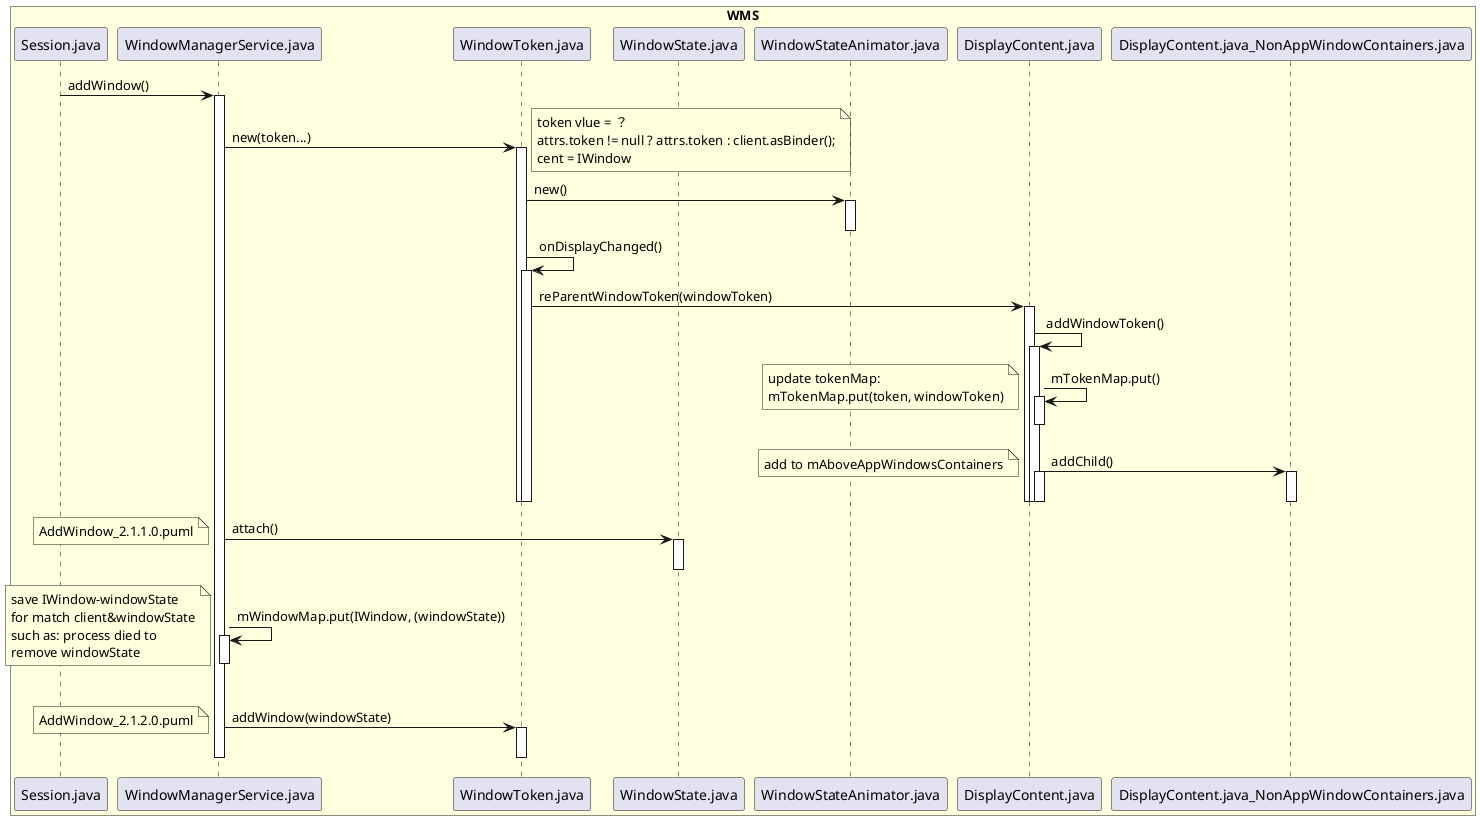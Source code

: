 @startuml

box "WMS" #LightYellow
participant Session.java
participant WindowManagerService.java
participant WindowToken.java
participant WindowState.java
participant WindowStateAnimator.java
participant DisplayContent.java
participant DisplayContent.java_NonAppWindowContainers.java
end box

Session.java -> WindowManagerService.java: addWindow()
activate WindowManagerService.java

WindowManagerService.java -> WindowToken.java: new(token...)
activate WindowToken.java
note right
token vlue = ？
attrs.token != null ? attrs.token : client.asBinder();
cent = IWindow
end note

WindowToken.java -> WindowStateAnimator.java: new()
activate WindowStateAnimator.java
deactivate WindowStateAnimator.java
WindowToken.java -> WindowToken.java: onDisplayChanged()
activate WindowToken.java
WindowToken.java -> DisplayContent.java: reParentWindowToken(windowToken)
activate DisplayContent.java
DisplayContent.java -> DisplayContent.java: addWindowToken()
activate DisplayContent.java
DisplayContent.java -> DisplayContent.java: mTokenMap.put()
activate DisplayContent.java
deactivate DisplayContent.java
note left
update tokenMap:
mTokenMap.put(token, windowToken)
end note
DisplayContent.java -> DisplayContent.java_NonAppWindowContainers.java: addChild()
activate DisplayContent.java_NonAppWindowContainers.java
deactivate DisplayContent.java_NonAppWindowContainers.java
activate DisplayContent.java
deactivate DisplayContent.java
deactivate DisplayContent.java
deactivate DisplayContent.java
note left: add to mAboveAppWindowsContainers

deactivate WindowToken.java
deactivate WindowToken.java
deactivate WindowState.java

WindowManagerService.java -> WindowState.java: attach()
activate WindowState.java
deactivate WindowState.java
note left:AddWindow_2.1.1.0.puml

WindowManagerService.java -> WindowManagerService.java: mWindowMap.put(IWindow, (windowState))
activate WindowManagerService.java
deactivate WindowManagerService.java
note left
save IWindow-windowState
for match client&windowState
such as: process died to
remove windowState
end note

WindowManagerService.java -> WindowToken.java: addWindow(windowState)
activate WindowToken.java
deactivate WindowToken.java
deactivate WindowManagerService.java
note left:AddWindow_2.1.2.0.puml



@enduml